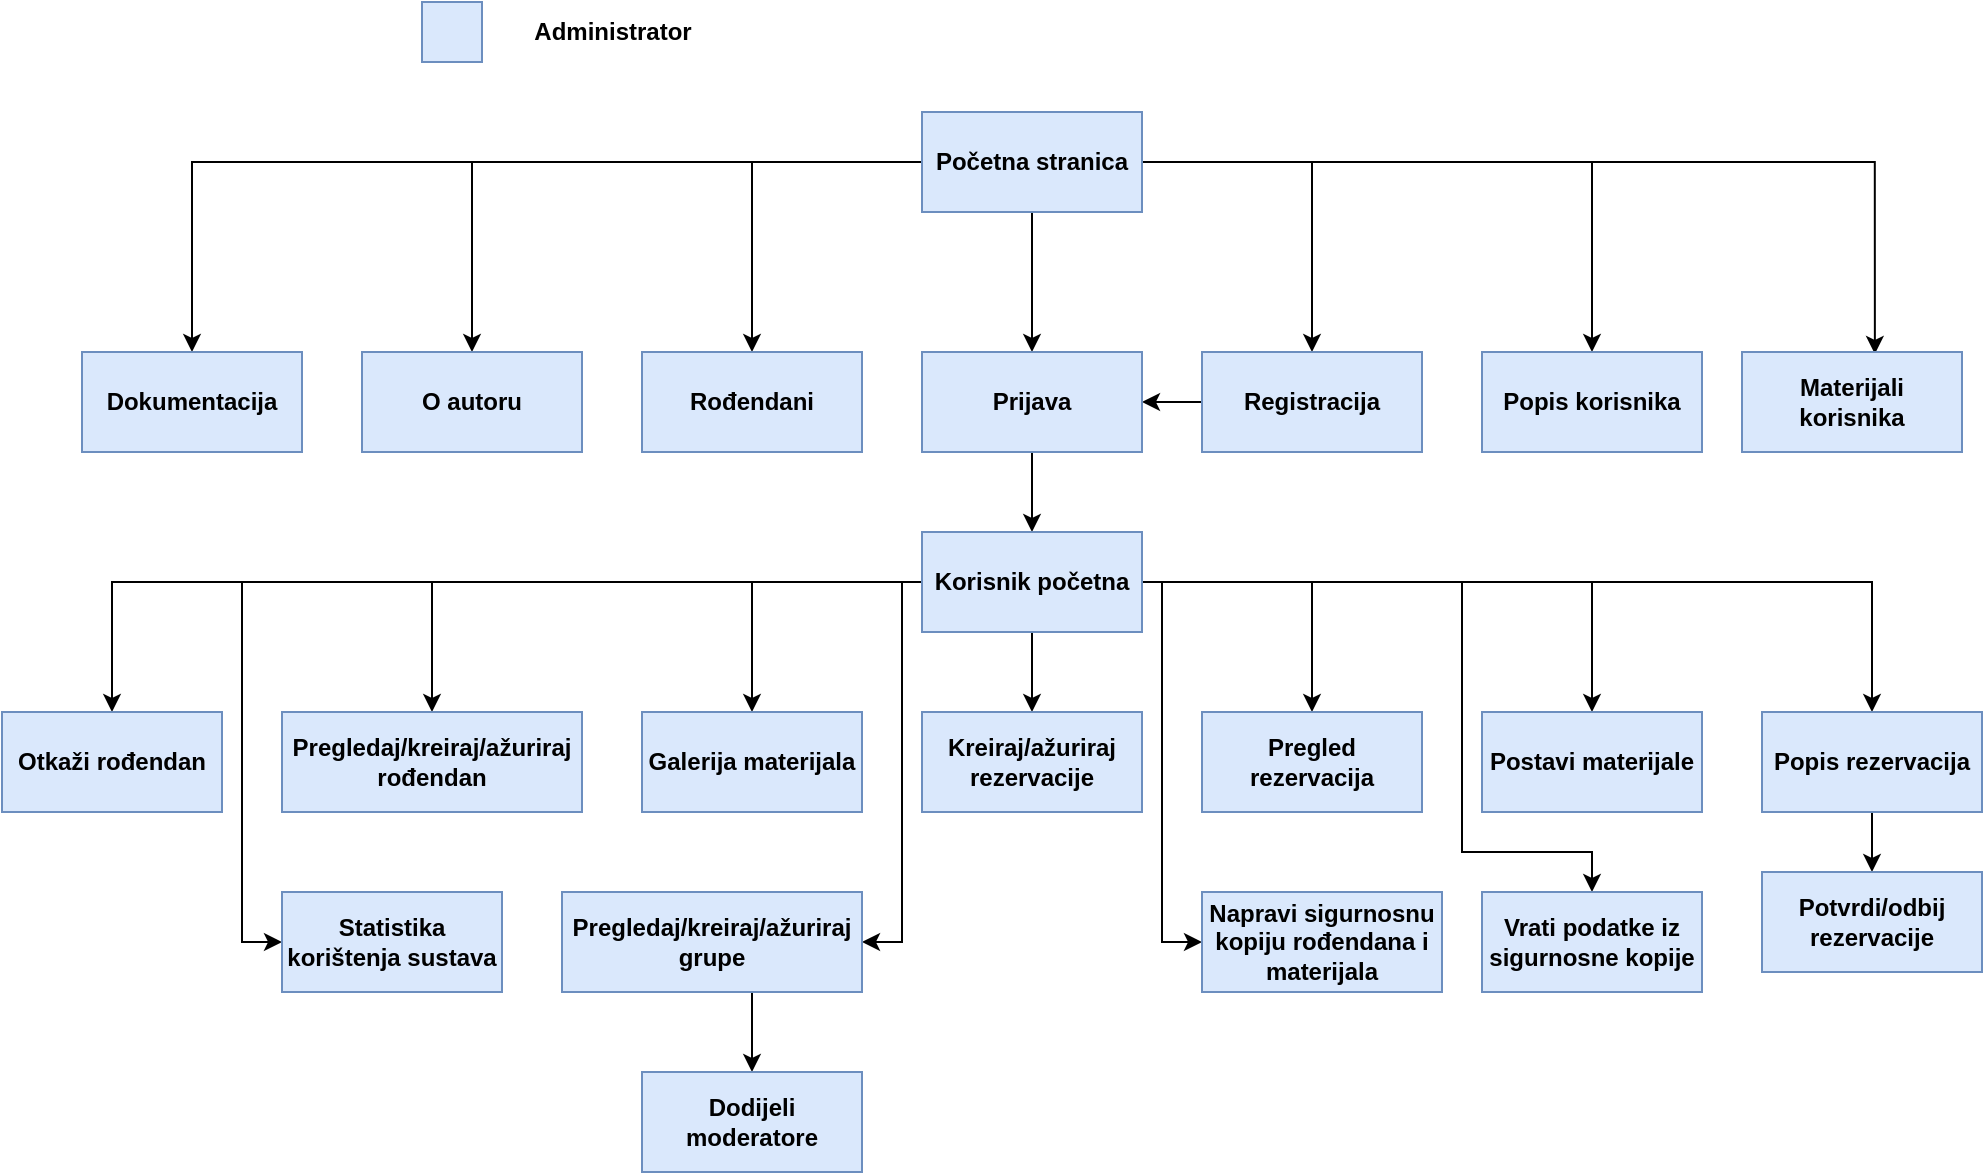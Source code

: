 <mxfile version="14.6.0" type="device"><diagram id="HSLmitHPJW2SpCY2HVNp" name="Page-1"><mxGraphModel dx="2048" dy="578" grid="1" gridSize="10" guides="1" tooltips="1" connect="1" arrows="1" fold="1" page="1" pageScale="1" pageWidth="827" pageHeight="1169" math="0" shadow="0"><root><mxCell id="0"/><mxCell id="1" parent="0"/><mxCell id="id5DaIY5rdnW3tC4CSox-4" style="edgeStyle=orthogonalEdgeStyle;rounded=0;orthogonalLoop=1;jettySize=auto;html=1;entryX=0.5;entryY=0;entryDx=0;entryDy=0;" parent="1" source="id5DaIY5rdnW3tC4CSox-1" target="id5DaIY5rdnW3tC4CSox-3" edge="1"><mxGeometry relative="1" as="geometry"/></mxCell><mxCell id="id5DaIY5rdnW3tC4CSox-5" style="edgeStyle=orthogonalEdgeStyle;rounded=0;orthogonalLoop=1;jettySize=auto;html=1;" parent="1" source="id5DaIY5rdnW3tC4CSox-1" target="id5DaIY5rdnW3tC4CSox-2" edge="1"><mxGeometry relative="1" as="geometry"/></mxCell><mxCell id="id5DaIY5rdnW3tC4CSox-9" style="edgeStyle=orthogonalEdgeStyle;rounded=0;orthogonalLoop=1;jettySize=auto;html=1;" parent="1" source="id5DaIY5rdnW3tC4CSox-1" target="id5DaIY5rdnW3tC4CSox-7" edge="1"><mxGeometry relative="1" as="geometry"/></mxCell><mxCell id="id5DaIY5rdnW3tC4CSox-10" style="edgeStyle=orthogonalEdgeStyle;rounded=0;orthogonalLoop=1;jettySize=auto;html=1;" parent="1" source="id5DaIY5rdnW3tC4CSox-1" target="id5DaIY5rdnW3tC4CSox-8" edge="1"><mxGeometry relative="1" as="geometry"/></mxCell><mxCell id="id5DaIY5rdnW3tC4CSox-12" style="edgeStyle=orthogonalEdgeStyle;rounded=0;orthogonalLoop=1;jettySize=auto;html=1;" parent="1" source="id5DaIY5rdnW3tC4CSox-1" target="id5DaIY5rdnW3tC4CSox-11" edge="1"><mxGeometry relative="1" as="geometry"/></mxCell><mxCell id="id5DaIY5rdnW3tC4CSox-14" style="edgeStyle=orthogonalEdgeStyle;rounded=0;orthogonalLoop=1;jettySize=auto;html=1;entryX=0.604;entryY=0.02;entryDx=0;entryDy=0;entryPerimeter=0;" parent="1" source="id5DaIY5rdnW3tC4CSox-1" target="id5DaIY5rdnW3tC4CSox-13" edge="1"><mxGeometry relative="1" as="geometry"/></mxCell><mxCell id="id5DaIY5rdnW3tC4CSox-16" style="edgeStyle=orthogonalEdgeStyle;rounded=0;orthogonalLoop=1;jettySize=auto;html=1;" parent="1" source="id5DaIY5rdnW3tC4CSox-1" target="id5DaIY5rdnW3tC4CSox-15" edge="1"><mxGeometry relative="1" as="geometry"/></mxCell><mxCell id="id5DaIY5rdnW3tC4CSox-1" value="Početna stranica" style="rounded=0;whiteSpace=wrap;html=1;" parent="1" vertex="1"><mxGeometry x="430" y="70" width="110" height="50" as="geometry"/></mxCell><mxCell id="id5DaIY5rdnW3tC4CSox-6" style="edgeStyle=orthogonalEdgeStyle;rounded=0;orthogonalLoop=1;jettySize=auto;html=1;" parent="1" source="id5DaIY5rdnW3tC4CSox-2" target="id5DaIY5rdnW3tC4CSox-3" edge="1"><mxGeometry relative="1" as="geometry"/></mxCell><mxCell id="id5DaIY5rdnW3tC4CSox-2" value="Registracija" style="rounded=0;whiteSpace=wrap;html=1;" parent="1" vertex="1"><mxGeometry x="570" y="190" width="110" height="50" as="geometry"/></mxCell><mxCell id="id5DaIY5rdnW3tC4CSox-3" value="Prijava" style="rounded=0;whiteSpace=wrap;html=1;" parent="1" vertex="1"><mxGeometry x="430" y="190" width="110" height="50" as="geometry"/></mxCell><mxCell id="id5DaIY5rdnW3tC4CSox-7" value="Dokumentacija" style="rounded=0;whiteSpace=wrap;html=1;" parent="1" vertex="1"><mxGeometry x="10" y="190" width="110" height="50" as="geometry"/></mxCell><mxCell id="id5DaIY5rdnW3tC4CSox-8" value="O autoru" style="rounded=0;whiteSpace=wrap;html=1;" parent="1" vertex="1"><mxGeometry x="150" y="190" width="110" height="50" as="geometry"/></mxCell><mxCell id="id5DaIY5rdnW3tC4CSox-11" value="Popis korisnika" style="rounded=0;whiteSpace=wrap;html=1;fillColor=#dae8fc;strokeColor=#6c8ebf;fontStyle=1" parent="1" vertex="1"><mxGeometry x="710" y="190" width="110" height="50" as="geometry"/></mxCell><mxCell id="id5DaIY5rdnW3tC4CSox-13" value="Materijali korisnika" style="rounded=0;whiteSpace=wrap;html=1;fillColor=#dae8fc;strokeColor=#6c8ebf;fontStyle=1" parent="1" vertex="1"><mxGeometry x="840" y="190" width="110" height="50" as="geometry"/></mxCell><mxCell id="id5DaIY5rdnW3tC4CSox-15" value="Rođendani" style="rounded=0;whiteSpace=wrap;html=1;" parent="1" vertex="1"><mxGeometry x="290" y="190" width="110" height="50" as="geometry"/></mxCell><mxCell id="AdI4QJxQi17u43fjtSbK-2" value="Administrator" style="text;html=1;align=center;verticalAlign=middle;resizable=0;points=[];autosize=1;strokeColor=none;fontStyle=1" parent="1" vertex="1"><mxGeometry x="230" y="20" width="90" height="20" as="geometry"/></mxCell><mxCell id="AdI4QJxQi17u43fjtSbK-3" value="" style="rounded=0;whiteSpace=wrap;html=1;fillColor=#d5e8d4;strokeColor=#82b366;" parent="1" vertex="1"><mxGeometry x="180" y="15" width="30" height="30" as="geometry"/></mxCell><mxCell id="AdI4QJxQi17u43fjtSbK-4" value="Početna stranica" style="rounded=0;whiteSpace=wrap;html=1;fillColor=#d5e8d4;strokeColor=#82b366;fontStyle=1" parent="1" vertex="1"><mxGeometry x="430" y="70" width="110" height="50" as="geometry"/></mxCell><mxCell id="FQ97rtZtPJb6xNXVmRn3-3" style="edgeStyle=orthogonalEdgeStyle;rounded=0;orthogonalLoop=1;jettySize=auto;html=1;entryX=0.5;entryY=0;entryDx=0;entryDy=0;" parent="1" source="AdI4QJxQi17u43fjtSbK-5" target="FQ97rtZtPJb6xNXVmRn3-2" edge="1"><mxGeometry relative="1" as="geometry"/></mxCell><mxCell id="AdI4QJxQi17u43fjtSbK-5" value="Prijava" style="rounded=0;whiteSpace=wrap;html=1;fillColor=#d5e8d4;strokeColor=#82b366;fontStyle=1" parent="1" vertex="1"><mxGeometry x="430" y="190" width="110" height="50" as="geometry"/></mxCell><mxCell id="AdI4QJxQi17u43fjtSbK-6" value="Rođendani" style="rounded=0;whiteSpace=wrap;html=1;fillColor=#d5e8d4;strokeColor=#82b366;fontStyle=1" parent="1" vertex="1"><mxGeometry x="290" y="190" width="110" height="50" as="geometry"/></mxCell><mxCell id="AdI4QJxQi17u43fjtSbK-7" value="O autoru" style="rounded=0;whiteSpace=wrap;html=1;fillColor=#d5e8d4;strokeColor=#82b366;fontStyle=1" parent="1" vertex="1"><mxGeometry x="150" y="190" width="110" height="50" as="geometry"/></mxCell><mxCell id="AdI4QJxQi17u43fjtSbK-8" value="Dokumentacija" style="rounded=0;whiteSpace=wrap;html=1;fillColor=#d5e8d4;strokeColor=#82b366;fontStyle=1" parent="1" vertex="1"><mxGeometry x="10" y="190" width="110" height="50" as="geometry"/></mxCell><mxCell id="AdI4QJxQi17u43fjtSbK-9" value="Registracija" style="rounded=0;whiteSpace=wrap;html=1;fillColor=#d5e8d4;strokeColor=#82b366;fontStyle=1" parent="1" vertex="1"><mxGeometry x="570" y="190" width="110" height="50" as="geometry"/></mxCell><mxCell id="FQ97rtZtPJb6xNXVmRn3-5" style="edgeStyle=orthogonalEdgeStyle;rounded=0;orthogonalLoop=1;jettySize=auto;html=1;entryX=0.5;entryY=0;entryDx=0;entryDy=0;" parent="1" source="FQ97rtZtPJb6xNXVmRn3-2" target="FQ97rtZtPJb6xNXVmRn3-4" edge="1"><mxGeometry relative="1" as="geometry"/></mxCell><mxCell id="FQ97rtZtPJb6xNXVmRn3-7" style="edgeStyle=orthogonalEdgeStyle;rounded=0;orthogonalLoop=1;jettySize=auto;html=1;entryX=0.5;entryY=0;entryDx=0;entryDy=0;" parent="1" source="FQ97rtZtPJb6xNXVmRn3-2" target="FQ97rtZtPJb6xNXVmRn3-6" edge="1"><mxGeometry relative="1" as="geometry"/></mxCell><mxCell id="FQ97rtZtPJb6xNXVmRn3-9" style="edgeStyle=orthogonalEdgeStyle;rounded=0;orthogonalLoop=1;jettySize=auto;html=1;" parent="1" source="FQ97rtZtPJb6xNXVmRn3-2" target="FQ97rtZtPJb6xNXVmRn3-8" edge="1"><mxGeometry relative="1" as="geometry"/></mxCell><mxCell id="FQ97rtZtPJb6xNXVmRn3-11" style="edgeStyle=orthogonalEdgeStyle;rounded=0;orthogonalLoop=1;jettySize=auto;html=1;entryX=0.5;entryY=0;entryDx=0;entryDy=0;" parent="1" source="FQ97rtZtPJb6xNXVmRn3-2" target="FQ97rtZtPJb6xNXVmRn3-10" edge="1"><mxGeometry relative="1" as="geometry"/></mxCell><mxCell id="6Uyrroc7MK1ITSmefXFL-9" style="edgeStyle=orthogonalEdgeStyle;rounded=0;orthogonalLoop=1;jettySize=auto;html=1;" parent="1" source="FQ97rtZtPJb6xNXVmRn3-2" target="6Uyrroc7MK1ITSmefXFL-8" edge="1"><mxGeometry relative="1" as="geometry"/></mxCell><mxCell id="6Uyrroc7MK1ITSmefXFL-11" style="edgeStyle=orthogonalEdgeStyle;rounded=0;orthogonalLoop=1;jettySize=auto;html=1;entryX=0.5;entryY=0;entryDx=0;entryDy=0;" parent="1" source="FQ97rtZtPJb6xNXVmRn3-2" target="6Uyrroc7MK1ITSmefXFL-10" edge="1"><mxGeometry relative="1" as="geometry"/></mxCell><mxCell id="6Uyrroc7MK1ITSmefXFL-13" style="edgeStyle=orthogonalEdgeStyle;rounded=0;orthogonalLoop=1;jettySize=auto;html=1;entryX=0.5;entryY=0;entryDx=0;entryDy=0;" parent="1" source="FQ97rtZtPJb6xNXVmRn3-2" target="6Uyrroc7MK1ITSmefXFL-12" edge="1"><mxGeometry relative="1" as="geometry"/></mxCell><mxCell id="X-KX9KIWY9WtfW1TGnWh-2" style="edgeStyle=orthogonalEdgeStyle;rounded=0;orthogonalLoop=1;jettySize=auto;html=1;entryX=1;entryY=0.5;entryDx=0;entryDy=0;" edge="1" parent="1" source="FQ97rtZtPJb6xNXVmRn3-2" target="X-KX9KIWY9WtfW1TGnWh-1"><mxGeometry relative="1" as="geometry"><Array as="points"><mxPoint x="420" y="305"/><mxPoint x="420" y="485"/></Array></mxGeometry></mxCell><mxCell id="X-KX9KIWY9WtfW1TGnWh-6" style="edgeStyle=orthogonalEdgeStyle;rounded=0;orthogonalLoop=1;jettySize=auto;html=1;entryX=0;entryY=0.5;entryDx=0;entryDy=0;" edge="1" parent="1" source="FQ97rtZtPJb6xNXVmRn3-2" target="X-KX9KIWY9WtfW1TGnWh-5"><mxGeometry relative="1" as="geometry"><Array as="points"><mxPoint x="550" y="305"/><mxPoint x="550" y="485"/></Array></mxGeometry></mxCell><mxCell id="X-KX9KIWY9WtfW1TGnWh-8" style="edgeStyle=orthogonalEdgeStyle;rounded=0;orthogonalLoop=1;jettySize=auto;html=1;" edge="1" parent="1" source="FQ97rtZtPJb6xNXVmRn3-2" target="X-KX9KIWY9WtfW1TGnWh-7"><mxGeometry relative="1" as="geometry"><Array as="points"><mxPoint x="700" y="305"/><mxPoint x="700" y="440"/><mxPoint x="765" y="440"/></Array></mxGeometry></mxCell><mxCell id="X-KX9KIWY9WtfW1TGnWh-10" style="edgeStyle=orthogonalEdgeStyle;rounded=0;orthogonalLoop=1;jettySize=auto;html=1;entryX=0;entryY=0.5;entryDx=0;entryDy=0;" edge="1" parent="1" source="FQ97rtZtPJb6xNXVmRn3-2" target="X-KX9KIWY9WtfW1TGnWh-9"><mxGeometry relative="1" as="geometry"/></mxCell><mxCell id="FQ97rtZtPJb6xNXVmRn3-2" value="Korisnik početna" style="rounded=0;whiteSpace=wrap;html=1;fillColor=#dae8fc;strokeColor=#6c8ebf;fontStyle=1" parent="1" vertex="1"><mxGeometry x="430" y="280" width="110" height="50" as="geometry"/></mxCell><mxCell id="FQ97rtZtPJb6xNXVmRn3-4" value="Kreiraj/ažuriraj rezervacije" style="rounded=0;whiteSpace=wrap;html=1;fillColor=#dae8fc;strokeColor=#6c8ebf;fontStyle=1" parent="1" vertex="1"><mxGeometry x="430" y="370" width="110" height="50" as="geometry"/></mxCell><mxCell id="FQ97rtZtPJb6xNXVmRn3-6" value="Pregled rezervacija" style="rounded=0;whiteSpace=wrap;html=1;fillColor=#dae8fc;strokeColor=#6c8ebf;fontStyle=1" parent="1" vertex="1"><mxGeometry x="570" y="370" width="110" height="50" as="geometry"/></mxCell><mxCell id="FQ97rtZtPJb6xNXVmRn3-8" value="Postavi materijale" style="rounded=0;whiteSpace=wrap;html=1;fillColor=#dae8fc;strokeColor=#6c8ebf;fontStyle=1" parent="1" vertex="1"><mxGeometry x="710" y="370" width="110" height="50" as="geometry"/></mxCell><mxCell id="FQ97rtZtPJb6xNXVmRn3-10" value="Galerija materijala" style="rounded=0;whiteSpace=wrap;html=1;fillColor=#dae8fc;strokeColor=#6c8ebf;fontStyle=1" parent="1" vertex="1"><mxGeometry x="290" y="370" width="110" height="50" as="geometry"/></mxCell><mxCell id="6Uyrroc7MK1ITSmefXFL-1" value="" style="rounded=0;whiteSpace=wrap;html=1;fillColor=#dae8fc;strokeColor=#6c8ebf;" parent="1" vertex="1"><mxGeometry x="180" y="15" width="30" height="30" as="geometry"/></mxCell><mxCell id="6Uyrroc7MK1ITSmefXFL-2" value="Početna stranica" style="rounded=0;whiteSpace=wrap;html=1;fillColor=#dae8fc;strokeColor=#6c8ebf;fontStyle=1" parent="1" vertex="1"><mxGeometry x="430" y="70" width="110" height="50" as="geometry"/></mxCell><mxCell id="6Uyrroc7MK1ITSmefXFL-3" value="Dokumentacija" style="rounded=0;whiteSpace=wrap;html=1;fillColor=#dae8fc;strokeColor=#6c8ebf;fontStyle=1" parent="1" vertex="1"><mxGeometry x="10" y="190" width="110" height="50" as="geometry"/></mxCell><mxCell id="6Uyrroc7MK1ITSmefXFL-4" value="O autoru" style="rounded=0;whiteSpace=wrap;html=1;fillColor=#dae8fc;strokeColor=#6c8ebf;fontStyle=1" parent="1" vertex="1"><mxGeometry x="150" y="190" width="110" height="50" as="geometry"/></mxCell><mxCell id="6Uyrroc7MK1ITSmefXFL-5" value="Rođendani" style="rounded=0;whiteSpace=wrap;html=1;fillColor=#dae8fc;strokeColor=#6c8ebf;fontStyle=1" parent="1" vertex="1"><mxGeometry x="290" y="190" width="110" height="50" as="geometry"/></mxCell><mxCell id="6Uyrroc7MK1ITSmefXFL-6" value="Prijava" style="rounded=0;whiteSpace=wrap;html=1;fillColor=#dae8fc;strokeColor=#6c8ebf;fontStyle=1" parent="1" vertex="1"><mxGeometry x="430" y="190" width="110" height="50" as="geometry"/></mxCell><mxCell id="6Uyrroc7MK1ITSmefXFL-7" value="Registracija" style="rounded=0;whiteSpace=wrap;html=1;fillColor=#dae8fc;strokeColor=#6c8ebf;fontStyle=1" parent="1" vertex="1"><mxGeometry x="570" y="190" width="110" height="50" as="geometry"/></mxCell><mxCell id="6Uyrroc7MK1ITSmefXFL-8" value="Pregledaj/kreiraj/ažuriraj rođendan" style="rounded=0;whiteSpace=wrap;html=1;fillColor=#dae8fc;strokeColor=#6c8ebf;fontStyle=1" parent="1" vertex="1"><mxGeometry x="110" y="370" width="150" height="50" as="geometry"/></mxCell><mxCell id="6Uyrroc7MK1ITSmefXFL-10" value="Otkaži rođendan" style="rounded=0;whiteSpace=wrap;html=1;fillColor=#dae8fc;strokeColor=#6c8ebf;fontStyle=1" parent="1" vertex="1"><mxGeometry x="-30" y="370" width="110" height="50" as="geometry"/></mxCell><mxCell id="6Uyrroc7MK1ITSmefXFL-15" style="edgeStyle=orthogonalEdgeStyle;rounded=0;orthogonalLoop=1;jettySize=auto;html=1;" parent="1" source="6Uyrroc7MK1ITSmefXFL-12" target="6Uyrroc7MK1ITSmefXFL-14" edge="1"><mxGeometry relative="1" as="geometry"/></mxCell><mxCell id="6Uyrroc7MK1ITSmefXFL-12" value="Popis rezervacija" style="rounded=0;whiteSpace=wrap;html=1;fillColor=#dae8fc;strokeColor=#6c8ebf;fontStyle=1" parent="1" vertex="1"><mxGeometry x="850" y="370" width="110" height="50" as="geometry"/></mxCell><mxCell id="6Uyrroc7MK1ITSmefXFL-14" value="Potvrdi/odbij rezervacije" style="rounded=0;whiteSpace=wrap;html=1;fillColor=#dae8fc;strokeColor=#6c8ebf;fontStyle=1" parent="1" vertex="1"><mxGeometry x="850" y="450" width="110" height="50" as="geometry"/></mxCell><mxCell id="X-KX9KIWY9WtfW1TGnWh-4" style="edgeStyle=orthogonalEdgeStyle;rounded=0;orthogonalLoop=1;jettySize=auto;html=1;" edge="1" parent="1" source="X-KX9KIWY9WtfW1TGnWh-1" target="X-KX9KIWY9WtfW1TGnWh-3"><mxGeometry relative="1" as="geometry"><Array as="points"><mxPoint x="345" y="520"/><mxPoint x="345" y="520"/></Array></mxGeometry></mxCell><mxCell id="X-KX9KIWY9WtfW1TGnWh-1" value="Pregledaj/kreiraj/ažuriraj grupe" style="rounded=0;whiteSpace=wrap;html=1;fillColor=#dae8fc;strokeColor=#6c8ebf;fontStyle=1" vertex="1" parent="1"><mxGeometry x="250" y="460" width="150" height="50" as="geometry"/></mxCell><mxCell id="X-KX9KIWY9WtfW1TGnWh-3" value="Dodijeli moderatore" style="rounded=0;whiteSpace=wrap;html=1;fillColor=#dae8fc;strokeColor=#6c8ebf;fontStyle=1" vertex="1" parent="1"><mxGeometry x="290" y="550" width="110" height="50" as="geometry"/></mxCell><mxCell id="X-KX9KIWY9WtfW1TGnWh-5" value="Napravi sigurnosnu kopiju rođendana i materijala" style="rounded=0;whiteSpace=wrap;html=1;fillColor=#dae8fc;strokeColor=#6c8ebf;fontStyle=1" vertex="1" parent="1"><mxGeometry x="570" y="460" width="120" height="50" as="geometry"/></mxCell><mxCell id="X-KX9KIWY9WtfW1TGnWh-7" value="Vrati podatke iz sigurnosne kopije" style="rounded=0;whiteSpace=wrap;html=1;fillColor=#dae8fc;strokeColor=#6c8ebf;fontStyle=1" vertex="1" parent="1"><mxGeometry x="710" y="460" width="110" height="50" as="geometry"/></mxCell><mxCell id="X-KX9KIWY9WtfW1TGnWh-9" value="Statistika korištenja sustava" style="rounded=0;whiteSpace=wrap;html=1;fillColor=#dae8fc;strokeColor=#6c8ebf;fontStyle=1" vertex="1" parent="1"><mxGeometry x="110" y="460" width="110" height="50" as="geometry"/></mxCell></root></mxGraphModel></diagram></mxfile>